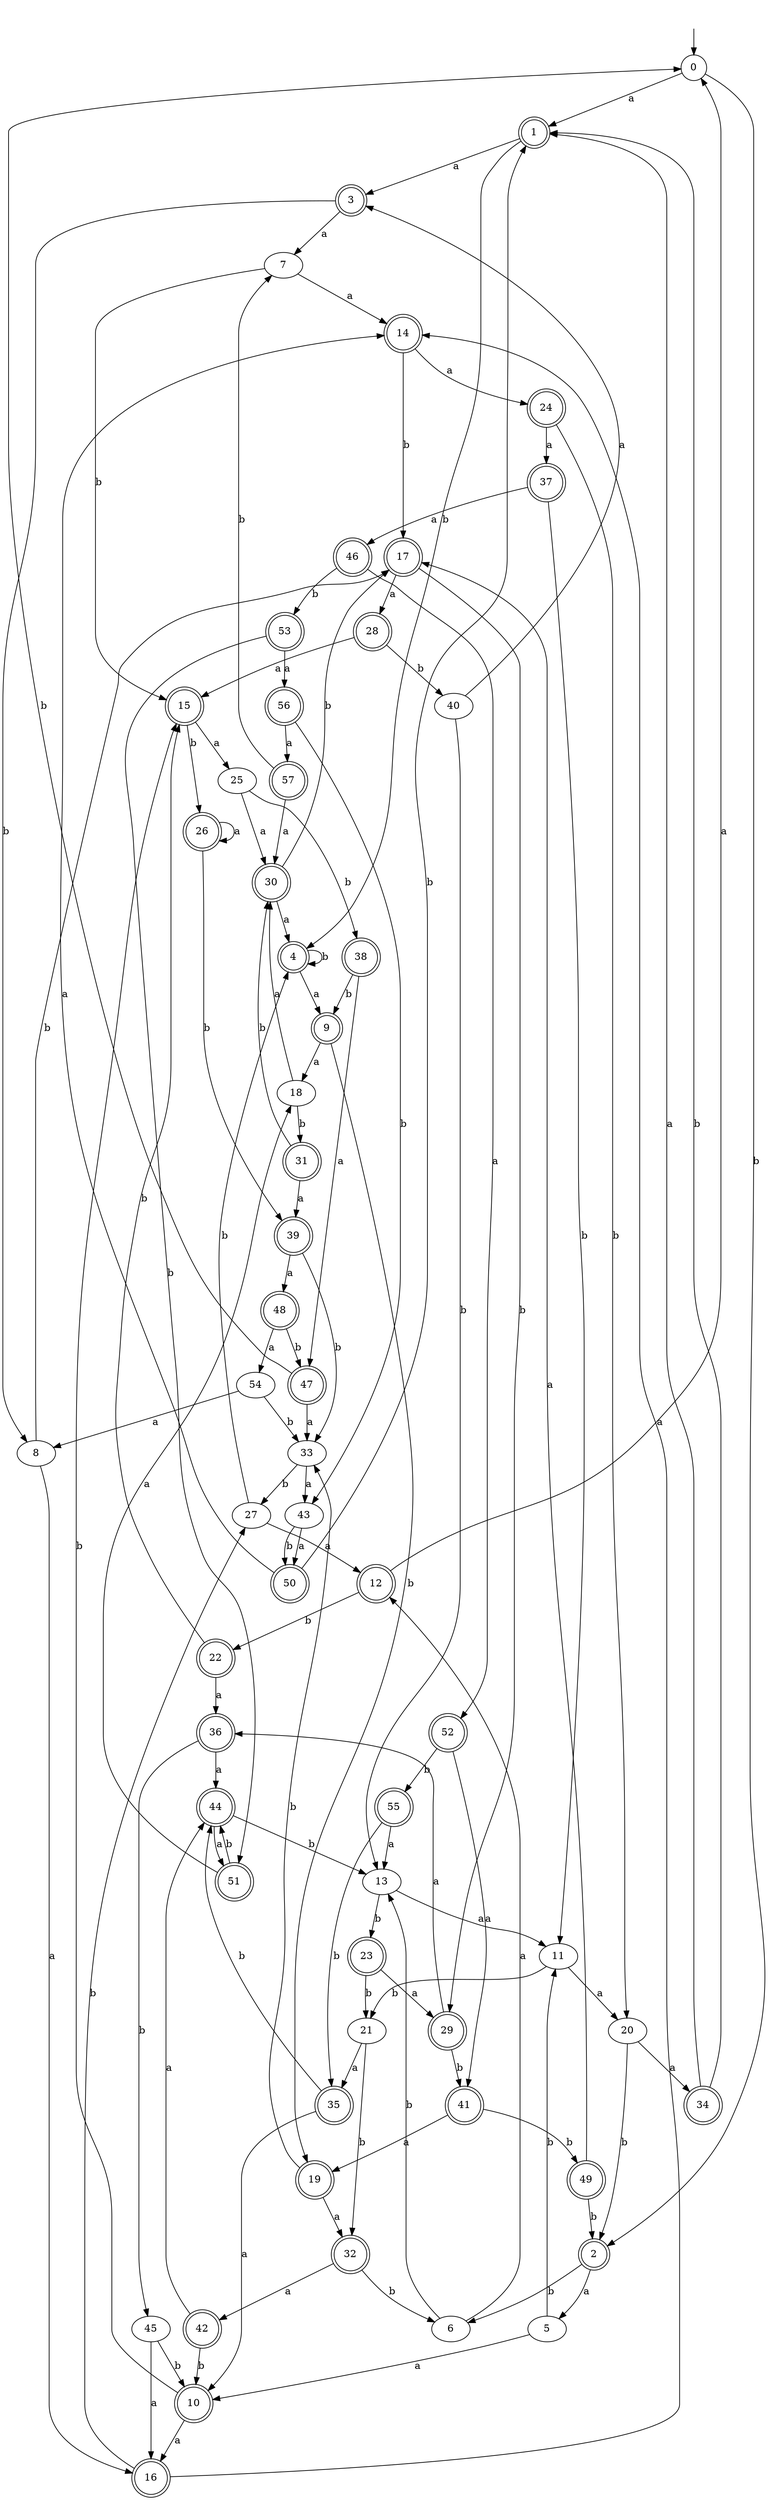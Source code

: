 digraph RandomDFA {
  __start0 [label="", shape=none];
  __start0 -> 0 [label=""];
  0 [shape=circle]
  0 -> 1 [label="a"]
  0 -> 2 [label="b"]
  1 [shape=doublecircle]
  1 -> 3 [label="a"]
  1 -> 4 [label="b"]
  2 [shape=doublecircle]
  2 -> 5 [label="a"]
  2 -> 6 [label="b"]
  3 [shape=doublecircle]
  3 -> 7 [label="a"]
  3 -> 8 [label="b"]
  4 [shape=doublecircle]
  4 -> 9 [label="a"]
  4 -> 4 [label="b"]
  5
  5 -> 10 [label="a"]
  5 -> 11 [label="b"]
  6
  6 -> 12 [label="a"]
  6 -> 13 [label="b"]
  7
  7 -> 14 [label="a"]
  7 -> 15 [label="b"]
  8
  8 -> 16 [label="a"]
  8 -> 17 [label="b"]
  9 [shape=doublecircle]
  9 -> 18 [label="a"]
  9 -> 19 [label="b"]
  10 [shape=doublecircle]
  10 -> 16 [label="a"]
  10 -> 15 [label="b"]
  11
  11 -> 20 [label="a"]
  11 -> 21 [label="b"]
  12 [shape=doublecircle]
  12 -> 0 [label="a"]
  12 -> 22 [label="b"]
  13
  13 -> 11 [label="a"]
  13 -> 23 [label="b"]
  14 [shape=doublecircle]
  14 -> 24 [label="a"]
  14 -> 17 [label="b"]
  15 [shape=doublecircle]
  15 -> 25 [label="a"]
  15 -> 26 [label="b"]
  16 [shape=doublecircle]
  16 -> 14 [label="a"]
  16 -> 27 [label="b"]
  17 [shape=doublecircle]
  17 -> 28 [label="a"]
  17 -> 29 [label="b"]
  18
  18 -> 30 [label="a"]
  18 -> 31 [label="b"]
  19 [shape=doublecircle]
  19 -> 32 [label="a"]
  19 -> 33 [label="b"]
  20
  20 -> 34 [label="a"]
  20 -> 2 [label="b"]
  21
  21 -> 35 [label="a"]
  21 -> 32 [label="b"]
  22 [shape=doublecircle]
  22 -> 36 [label="a"]
  22 -> 15 [label="b"]
  23 [shape=doublecircle]
  23 -> 29 [label="a"]
  23 -> 21 [label="b"]
  24 [shape=doublecircle]
  24 -> 37 [label="a"]
  24 -> 20 [label="b"]
  25
  25 -> 30 [label="a"]
  25 -> 38 [label="b"]
  26 [shape=doublecircle]
  26 -> 26 [label="a"]
  26 -> 39 [label="b"]
  27
  27 -> 12 [label="a"]
  27 -> 4 [label="b"]
  28 [shape=doublecircle]
  28 -> 15 [label="a"]
  28 -> 40 [label="b"]
  29 [shape=doublecircle]
  29 -> 36 [label="a"]
  29 -> 41 [label="b"]
  30 [shape=doublecircle]
  30 -> 4 [label="a"]
  30 -> 17 [label="b"]
  31 [shape=doublecircle]
  31 -> 39 [label="a"]
  31 -> 30 [label="b"]
  32 [shape=doublecircle]
  32 -> 42 [label="a"]
  32 -> 6 [label="b"]
  33
  33 -> 43 [label="a"]
  33 -> 27 [label="b"]
  34 [shape=doublecircle]
  34 -> 1 [label="a"]
  34 -> 1 [label="b"]
  35 [shape=doublecircle]
  35 -> 10 [label="a"]
  35 -> 44 [label="b"]
  36 [shape=doublecircle]
  36 -> 44 [label="a"]
  36 -> 45 [label="b"]
  37 [shape=doublecircle]
  37 -> 46 [label="a"]
  37 -> 11 [label="b"]
  38 [shape=doublecircle]
  38 -> 47 [label="a"]
  38 -> 9 [label="b"]
  39 [shape=doublecircle]
  39 -> 48 [label="a"]
  39 -> 33 [label="b"]
  40
  40 -> 3 [label="a"]
  40 -> 13 [label="b"]
  41 [shape=doublecircle]
  41 -> 19 [label="a"]
  41 -> 49 [label="b"]
  42 [shape=doublecircle]
  42 -> 44 [label="a"]
  42 -> 10 [label="b"]
  43
  43 -> 50 [label="a"]
  43 -> 50 [label="b"]
  44 [shape=doublecircle]
  44 -> 51 [label="a"]
  44 -> 13 [label="b"]
  45
  45 -> 16 [label="a"]
  45 -> 10 [label="b"]
  46 [shape=doublecircle]
  46 -> 52 [label="a"]
  46 -> 53 [label="b"]
  47 [shape=doublecircle]
  47 -> 33 [label="a"]
  47 -> 0 [label="b"]
  48 [shape=doublecircle]
  48 -> 54 [label="a"]
  48 -> 47 [label="b"]
  49 [shape=doublecircle]
  49 -> 17 [label="a"]
  49 -> 2 [label="b"]
  50 [shape=doublecircle]
  50 -> 14 [label="a"]
  50 -> 1 [label="b"]
  51 [shape=doublecircle]
  51 -> 18 [label="a"]
  51 -> 44 [label="b"]
  52 [shape=doublecircle]
  52 -> 41 [label="a"]
  52 -> 55 [label="b"]
  53 [shape=doublecircle]
  53 -> 56 [label="a"]
  53 -> 51 [label="b"]
  54
  54 -> 8 [label="a"]
  54 -> 33 [label="b"]
  55 [shape=doublecircle]
  55 -> 13 [label="a"]
  55 -> 35 [label="b"]
  56 [shape=doublecircle]
  56 -> 57 [label="a"]
  56 -> 43 [label="b"]
  57 [shape=doublecircle]
  57 -> 30 [label="a"]
  57 -> 7 [label="b"]
}
